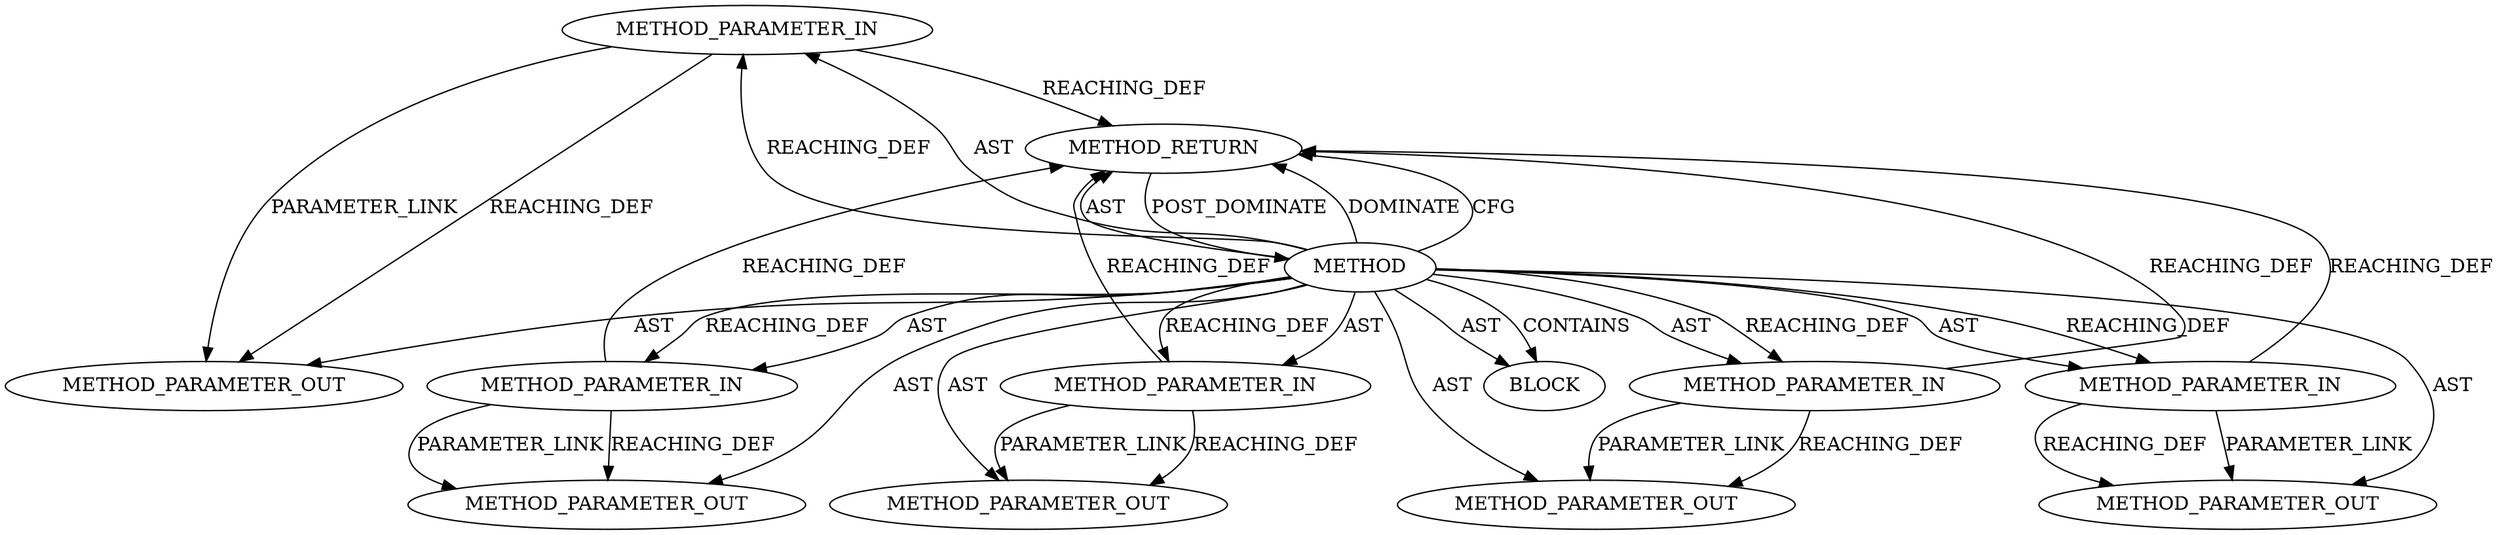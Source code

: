 digraph {
  26471 [label=METHOD_PARAMETER_IN ORDER=4 CODE="p4" IS_VARIADIC=false TYPE_FULL_NAME="ANY" EVALUATION_STRATEGY="BY_VALUE" INDEX=4 NAME="p4"]
  26470 [label=METHOD_PARAMETER_IN ORDER=3 CODE="p3" IS_VARIADIC=false TYPE_FULL_NAME="ANY" EVALUATION_STRATEGY="BY_VALUE" INDEX=3 NAME="p3"]
  26467 [label=METHOD AST_PARENT_TYPE="NAMESPACE_BLOCK" AST_PARENT_FULL_NAME="<global>" ORDER=0 CODE="<empty>" FULL_NAME="bn_mul_normal" IS_EXTERNAL=true FILENAME="<empty>" SIGNATURE="" NAME="bn_mul_normal"]
  27583 [label=METHOD_PARAMETER_OUT ORDER=1 CODE="p1" IS_VARIADIC=false TYPE_FULL_NAME="ANY" EVALUATION_STRATEGY="BY_VALUE" INDEX=1 NAME="p1"]
  26469 [label=METHOD_PARAMETER_IN ORDER=2 CODE="p2" IS_VARIADIC=false TYPE_FULL_NAME="ANY" EVALUATION_STRATEGY="BY_VALUE" INDEX=2 NAME="p2"]
  26468 [label=METHOD_PARAMETER_IN ORDER=1 CODE="p1" IS_VARIADIC=false TYPE_FULL_NAME="ANY" EVALUATION_STRATEGY="BY_VALUE" INDEX=1 NAME="p1"]
  27584 [label=METHOD_PARAMETER_OUT ORDER=2 CODE="p2" IS_VARIADIC=false TYPE_FULL_NAME="ANY" EVALUATION_STRATEGY="BY_VALUE" INDEX=2 NAME="p2"]
  26473 [label=BLOCK ORDER=1 ARGUMENT_INDEX=1 CODE="<empty>" TYPE_FULL_NAME="ANY"]
  27585 [label=METHOD_PARAMETER_OUT ORDER=3 CODE="p3" IS_VARIADIC=false TYPE_FULL_NAME="ANY" EVALUATION_STRATEGY="BY_VALUE" INDEX=3 NAME="p3"]
  27587 [label=METHOD_PARAMETER_OUT ORDER=5 CODE="p5" IS_VARIADIC=false TYPE_FULL_NAME="ANY" EVALUATION_STRATEGY="BY_VALUE" INDEX=5 NAME="p5"]
  27586 [label=METHOD_PARAMETER_OUT ORDER=4 CODE="p4" IS_VARIADIC=false TYPE_FULL_NAME="ANY" EVALUATION_STRATEGY="BY_VALUE" INDEX=4 NAME="p4"]
  26474 [label=METHOD_RETURN ORDER=2 CODE="RET" TYPE_FULL_NAME="ANY" EVALUATION_STRATEGY="BY_VALUE"]
  26472 [label=METHOD_PARAMETER_IN ORDER=5 CODE="p5" IS_VARIADIC=false TYPE_FULL_NAME="ANY" EVALUATION_STRATEGY="BY_VALUE" INDEX=5 NAME="p5"]
  26467 -> 26473 [label=CONTAINS ]
  26468 -> 26474 [label=REACHING_DEF VARIABLE="p1"]
  26471 -> 26474 [label=REACHING_DEF VARIABLE="p4"]
  26467 -> 26474 [label=DOMINATE ]
  26472 -> 26474 [label=REACHING_DEF VARIABLE="p5"]
  26467 -> 27584 [label=AST ]
  26471 -> 27586 [label=REACHING_DEF VARIABLE="p4"]
  26469 -> 27584 [label=REACHING_DEF VARIABLE="p2"]
  26467 -> 27586 [label=AST ]
  26467 -> 26470 [label=REACHING_DEF VARIABLE=""]
  26467 -> 27585 [label=AST ]
  26467 -> 26468 [label=REACHING_DEF VARIABLE=""]
  26467 -> 26472 [label=REACHING_DEF VARIABLE=""]
  26467 -> 27583 [label=AST ]
  26467 -> 26473 [label=AST ]
  26472 -> 27587 [label=PARAMETER_LINK ]
  26467 -> 27587 [label=AST ]
  26467 -> 26472 [label=AST ]
  26467 -> 26471 [label=REACHING_DEF VARIABLE=""]
  26469 -> 27584 [label=PARAMETER_LINK ]
  26471 -> 27586 [label=PARAMETER_LINK ]
  26467 -> 26474 [label=CFG ]
  26470 -> 26474 [label=REACHING_DEF VARIABLE="p3"]
  26467 -> 26474 [label=AST ]
  26467 -> 26469 [label=AST ]
  26474 -> 26467 [label=POST_DOMINATE ]
  26467 -> 26470 [label=AST ]
  26467 -> 26471 [label=AST ]
  26469 -> 26474 [label=REACHING_DEF VARIABLE="p2"]
  26468 -> 27583 [label=PARAMETER_LINK ]
  26470 -> 27585 [label=REACHING_DEF VARIABLE="p3"]
  26467 -> 26469 [label=REACHING_DEF VARIABLE=""]
  26470 -> 27585 [label=PARAMETER_LINK ]
  26467 -> 26468 [label=AST ]
  26472 -> 27587 [label=REACHING_DEF VARIABLE="p5"]
  26468 -> 27583 [label=REACHING_DEF VARIABLE="p1"]
}
